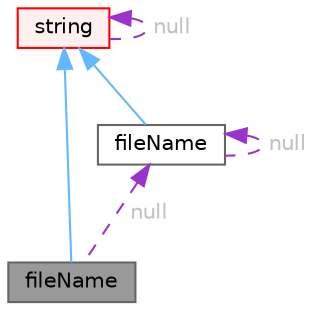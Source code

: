 digraph "fileName"
{
 // LATEX_PDF_SIZE
  bgcolor="transparent";
  edge [fontname=Helvetica,fontsize=10,labelfontname=Helvetica,labelfontsize=10];
  node [fontname=Helvetica,fontsize=10,shape=box,height=0.2,width=0.4];
  Node1 [id="Node000001",label="fileName",height=0.2,width=0.4,color="gray40", fillcolor="grey60", style="filled", fontcolor="black",tooltip="A class for handling file names."];
  Node2 -> Node1 [id="edge1_Node000001_Node000002",dir="back",color="steelblue1",style="solid",tooltip=" "];
  Node2 [id="Node000002",label="string",height=0.2,width=0.4,color="red", fillcolor="#FFF0F0", style="filled",URL="$classFoam_1_1string.html",tooltip="A class for handling character strings derived from std::string."];
  Node2 -> Node2 [id="edge2_Node000002_Node000002",dir="back",color="darkorchid3",style="dashed",tooltip=" ",label=" null",fontcolor="grey" ];
  Node4 -> Node1 [id="edge3_Node000001_Node000004",dir="back",color="darkorchid3",style="dashed",tooltip=" ",label=" null",fontcolor="grey" ];
  Node4 [id="Node000004",label="fileName",height=0.2,width=0.4,color="gray40", fillcolor="white", style="filled",URL="$classFoam_1_1fileName.html",tooltip="A class for handling file names."];
  Node2 -> Node4 [id="edge4_Node000004_Node000002",dir="back",color="steelblue1",style="solid",tooltip=" "];
  Node4 -> Node4 [id="edge5_Node000004_Node000004",dir="back",color="darkorchid3",style="dashed",tooltip=" ",label=" null",fontcolor="grey" ];
}
